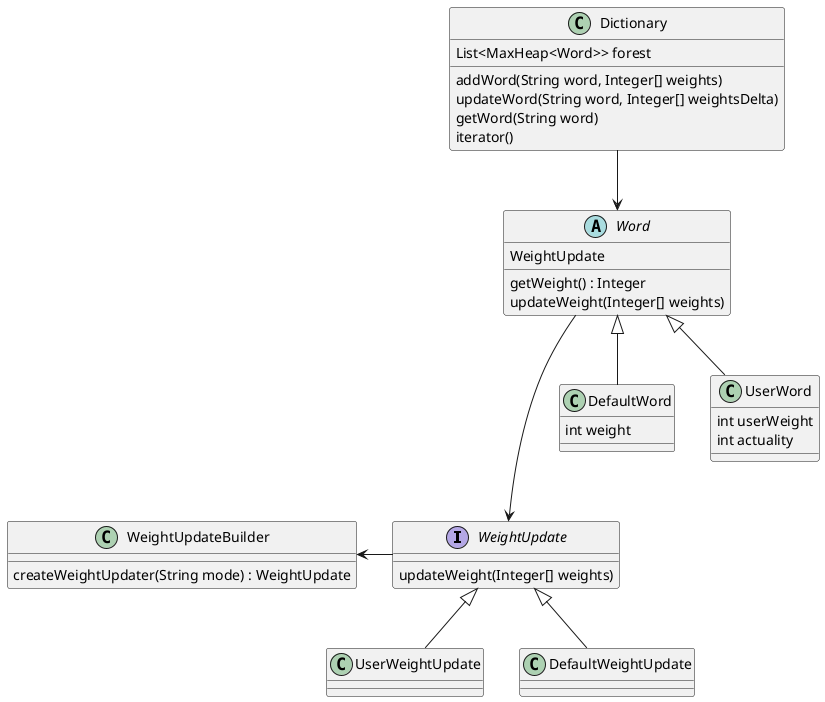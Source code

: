 @startuml

interface WeightUpdate {
updateWeight(Integer[] weights)
}

Word <|-- DefaultWord
Word <|-- UserWord

WeightUpdate <|-- UserWeightUpdate
WeightUpdate <|-- DefaultWeightUpdate
WeightUpdateBuilder <- WeightUpdate

Dictionary --> Word

Word ---> WeightUpdate

abstract class Word {
WeightUpdate
getWeight() : Integer
updateWeight(Integer[] weights)
}

class DefaultWord {
int weight
}

class WeightUpdateBuilder{
createWeightUpdater(String mode) : WeightUpdate
}

class UserWord {
int userWeight
int actuality
}

class Dictionary{
List<MaxHeap<Word>> forest
addWord(String word, Integer[] weights)
updateWord(String word, Integer[] weightsDelta)
getWord(String word)
iterator()
}


@enduml